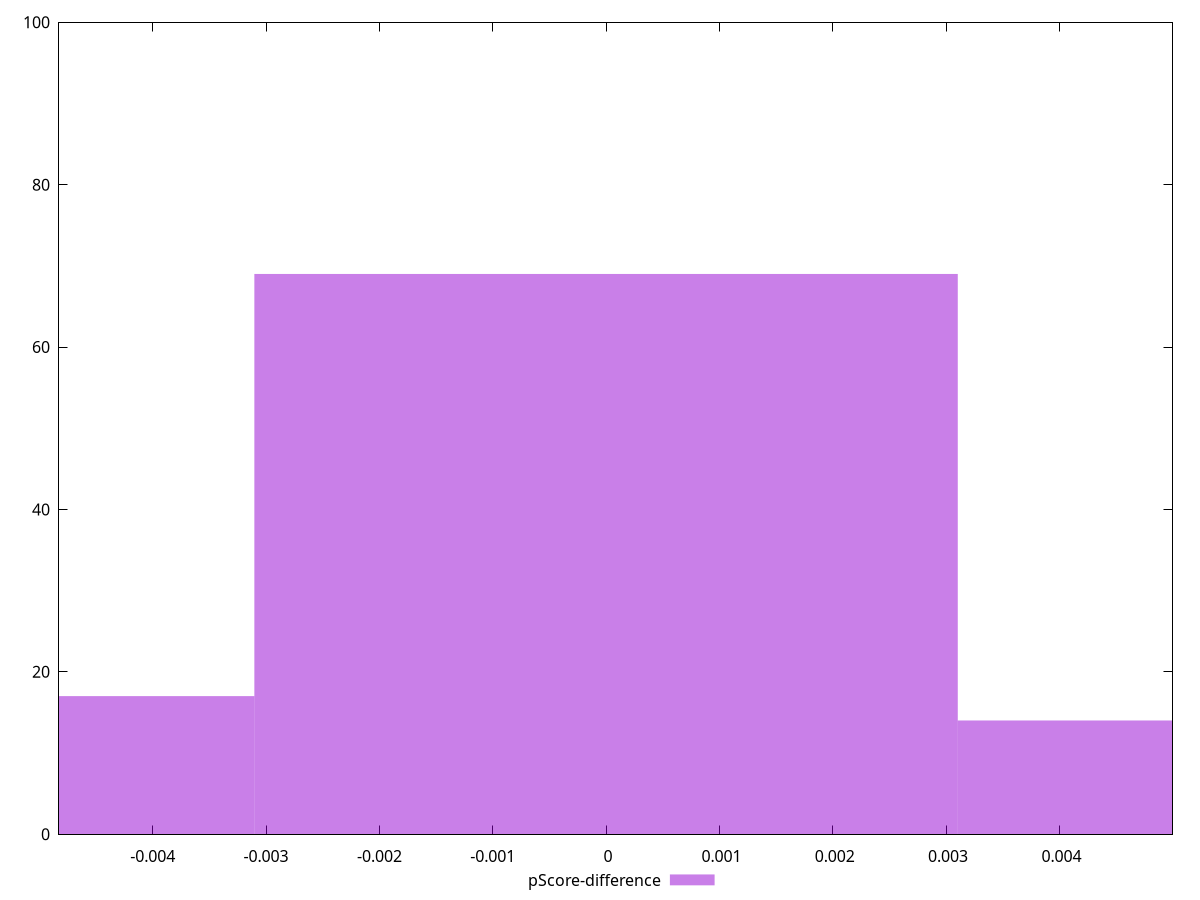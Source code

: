 reset

$pScoreDifference <<EOF
0 69
-0.006206699272937984 17
0.006206699272937984 14
EOF

set key outside below
set boxwidth 0.006206699272937984
set xrange [-0.004827077236477462:0.004998011626799359]
set yrange [0:100]
set trange [0:100]
set style fill transparent solid 0.5 noborder
set terminal svg size 640, 490 enhanced background rgb 'white'
set output "report_00013_2021-02-09T12-04-24.940Z/bootup-time/samples/pages+cached+noadtech+nomedia+nocss/pScore-difference/histogram.svg"

plot $pScoreDifference title "pScore-difference" with boxes

reset
